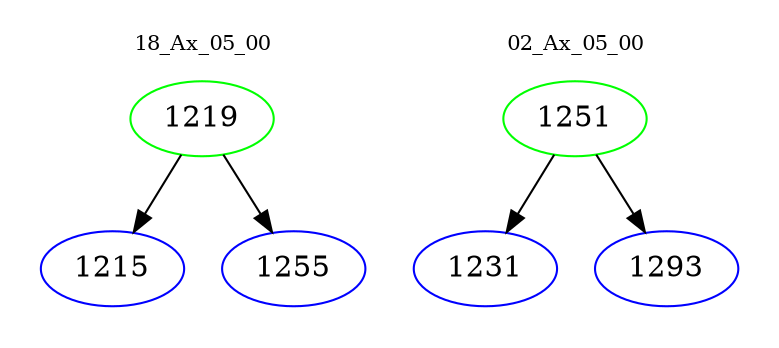digraph{
subgraph cluster_0 {
color = white
label = "18_Ax_05_00";
fontsize=10;
T0_1219 [label="1219", color="green"]
T0_1219 -> T0_1215 [color="black"]
T0_1215 [label="1215", color="blue"]
T0_1219 -> T0_1255 [color="black"]
T0_1255 [label="1255", color="blue"]
}
subgraph cluster_1 {
color = white
label = "02_Ax_05_00";
fontsize=10;
T1_1251 [label="1251", color="green"]
T1_1251 -> T1_1231 [color="black"]
T1_1231 [label="1231", color="blue"]
T1_1251 -> T1_1293 [color="black"]
T1_1293 [label="1293", color="blue"]
}
}
